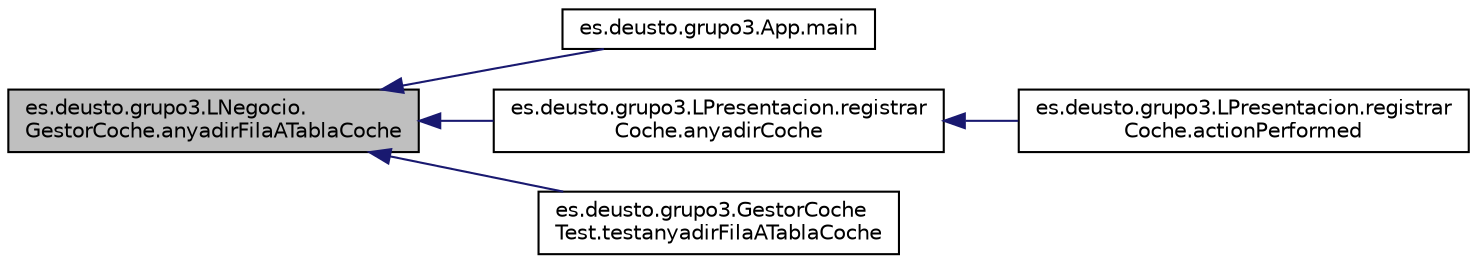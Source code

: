digraph "es.deusto.grupo3.LNegocio.GestorCoche.anyadirFilaATablaCoche"
{
  edge [fontname="Helvetica",fontsize="10",labelfontname="Helvetica",labelfontsize="10"];
  node [fontname="Helvetica",fontsize="10",shape=record];
  rankdir="LR";
  Node16 [label="es.deusto.grupo3.LNegocio.\lGestorCoche.anyadirFilaATablaCoche",height=0.2,width=0.4,color="black", fillcolor="grey75", style="filled", fontcolor="black"];
  Node16 -> Node17 [dir="back",color="midnightblue",fontsize="10",style="solid",fontname="Helvetica"];
  Node17 [label="es.deusto.grupo3.App.main",height=0.2,width=0.4,color="black", fillcolor="white", style="filled",URL="$classes_1_1deusto_1_1grupo3_1_1_app.html#adbec42c3421cfb42d453919d6405c261"];
  Node16 -> Node18 [dir="back",color="midnightblue",fontsize="10",style="solid",fontname="Helvetica"];
  Node18 [label="es.deusto.grupo3.LPresentacion.registrar\lCoche.anyadirCoche",height=0.2,width=0.4,color="black", fillcolor="white", style="filled",URL="$classes_1_1deusto_1_1grupo3_1_1_l_presentacion_1_1registrar_coche.html#a3e4089db950adc9dca47fb9cb2de538b"];
  Node18 -> Node19 [dir="back",color="midnightblue",fontsize="10",style="solid",fontname="Helvetica"];
  Node19 [label="es.deusto.grupo3.LPresentacion.registrar\lCoche.actionPerformed",height=0.2,width=0.4,color="black", fillcolor="white", style="filled",URL="$classes_1_1deusto_1_1grupo3_1_1_l_presentacion_1_1registrar_coche.html#ac34b13c6c350d8953b37f14de2f99065"];
  Node16 -> Node20 [dir="back",color="midnightblue",fontsize="10",style="solid",fontname="Helvetica"];
  Node20 [label="es.deusto.grupo3.GestorCoche\lTest.testanyadirFilaATablaCoche",height=0.2,width=0.4,color="black", fillcolor="white", style="filled",URL="$classes_1_1deusto_1_1grupo3_1_1_gestor_coche_test.html#adb8efddae7edfe65866a75ad697a9339"];
}
